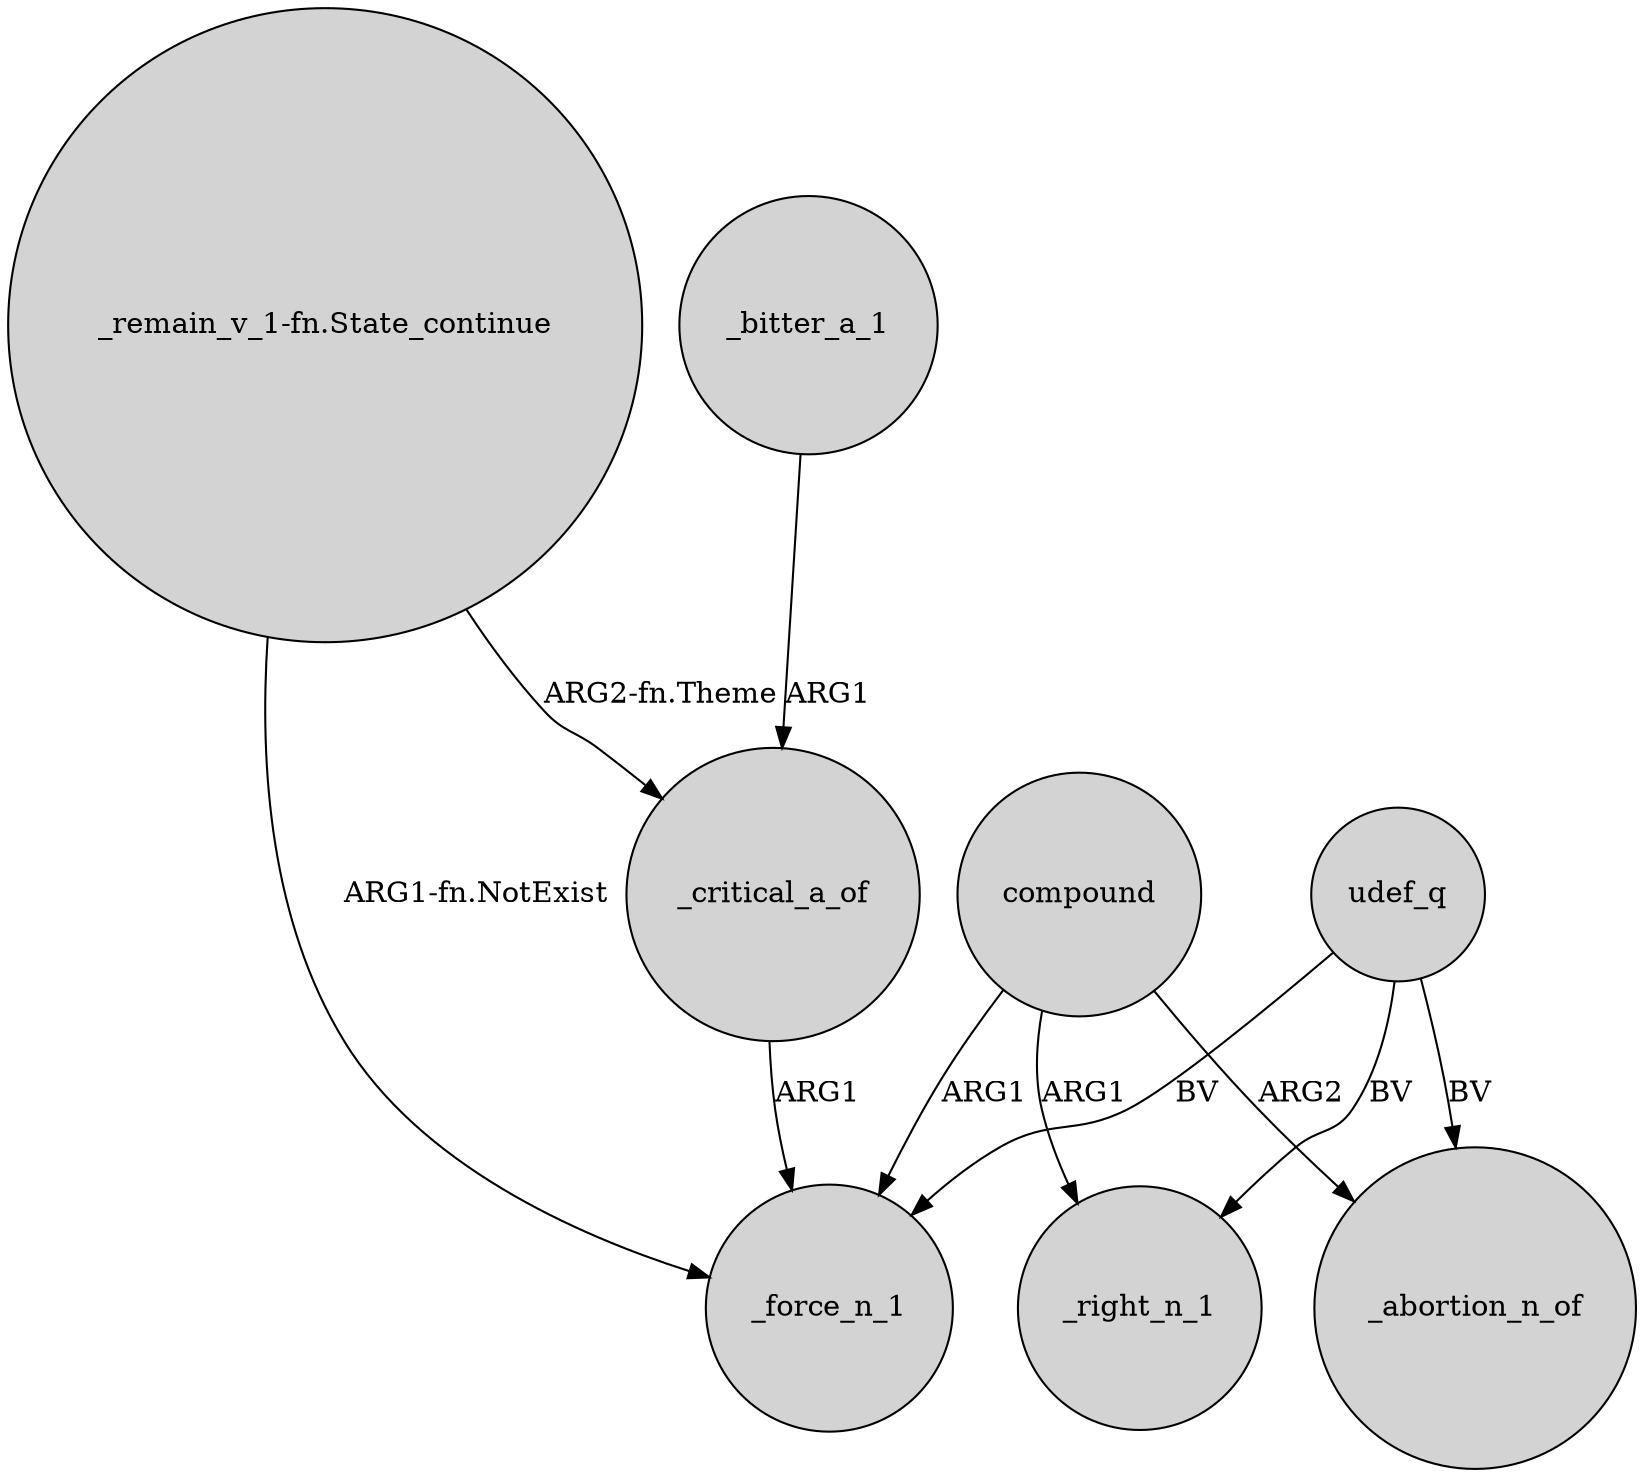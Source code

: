 digraph {
	node [shape=circle style=filled]
	_critical_a_of -> _force_n_1 [label=ARG1]
	udef_q -> _abortion_n_of [label=BV]
	"_remain_v_1-fn.State_continue" -> _critical_a_of [label="ARG2-fn.Theme"]
	compound -> _right_n_1 [label=ARG1]
	udef_q -> _right_n_1 [label=BV]
	udef_q -> _force_n_1 [label=BV]
	_bitter_a_1 -> _critical_a_of [label=ARG1]
	compound -> _abortion_n_of [label=ARG2]
	compound -> _force_n_1 [label=ARG1]
	"_remain_v_1-fn.State_continue" -> _force_n_1 [label="ARG1-fn.NotExist"]
}
